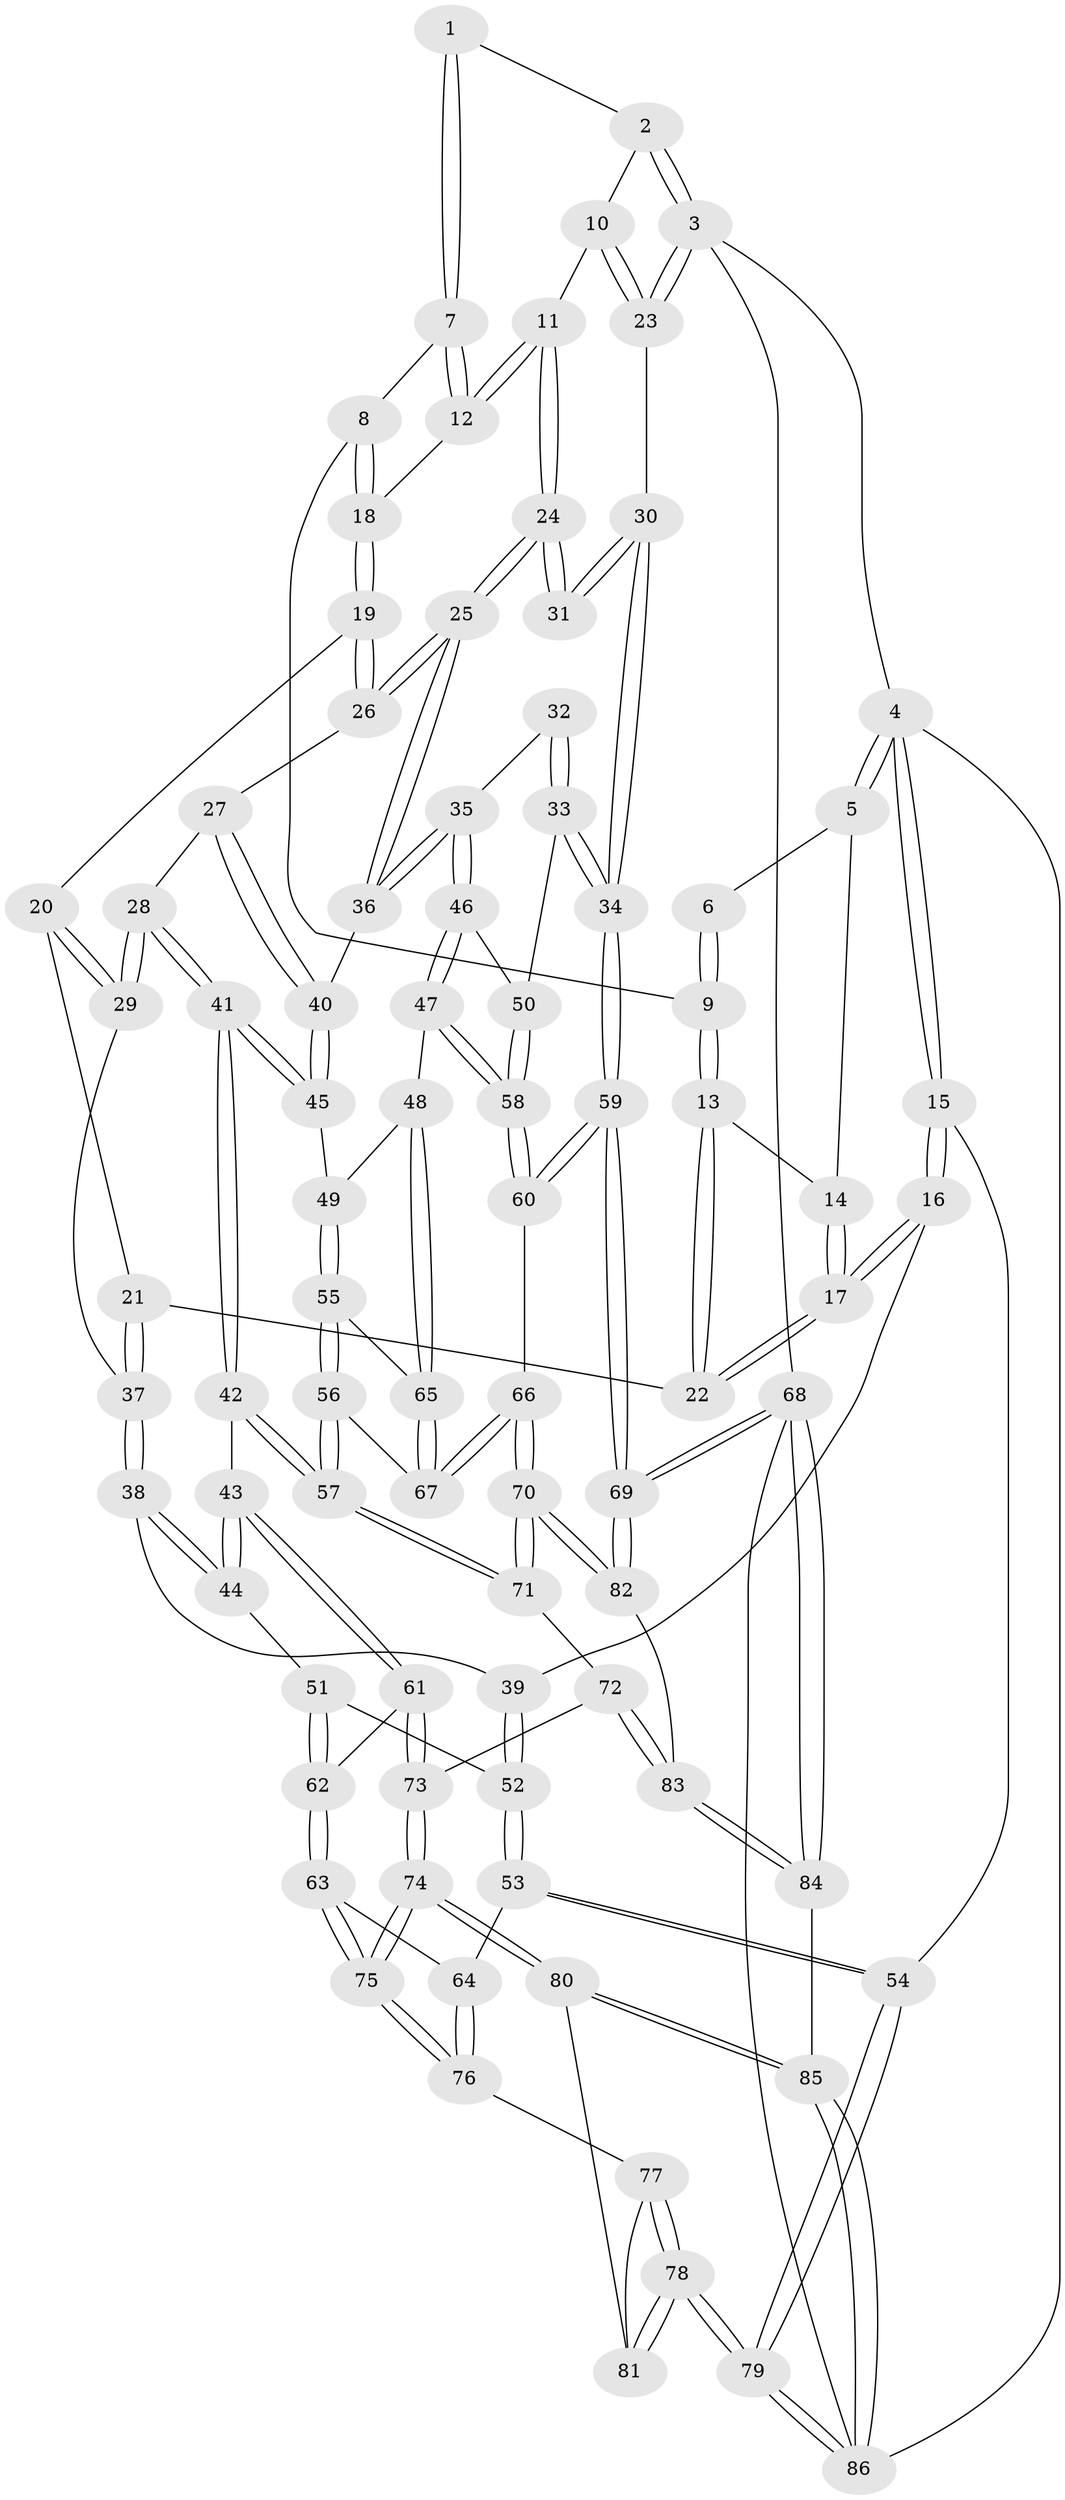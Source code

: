 // coarse degree distribution, {3: 0.1568627450980392, 4: 0.43137254901960786, 6: 0.0392156862745098, 5: 0.35294117647058826, 2: 0.0196078431372549}
// Generated by graph-tools (version 1.1) at 2025/42/03/06/25 10:42:34]
// undirected, 86 vertices, 212 edges
graph export_dot {
graph [start="1"]
  node [color=gray90,style=filled];
  1 [pos="+0.6429225507236872+0"];
  2 [pos="+0.8610065985207532+0"];
  3 [pos="+1+0"];
  4 [pos="+0+0"];
  5 [pos="+0.31597092674585053+0"];
  6 [pos="+0.3923704563552692+0"];
  7 [pos="+0.6498368267815526+0"];
  8 [pos="+0.49135870928024544+0.17943486524405453"];
  9 [pos="+0.46425085124855253+0.16813663947389193"];
  10 [pos="+0.8901959705473892+0.16046214169052758"];
  11 [pos="+0.7775017525811234+0.24328826707641216"];
  12 [pos="+0.7069660075543301+0.19769589159903841"];
  13 [pos="+0.309663625647752+0.23060261446663619"];
  14 [pos="+0.31247180119178114+0"];
  15 [pos="+0+0.2969848146240576"];
  16 [pos="+0+0.3105226018916906"];
  17 [pos="+0.05930063523538159+0.27904150866126665"];
  18 [pos="+0.5574103795515176+0.25711142247848706"];
  19 [pos="+0.5528607934151114+0.2679335579517067"];
  20 [pos="+0.48224851367685745+0.3104861872675892"];
  21 [pos="+0.3589848101604703+0.32913556902886854"];
  22 [pos="+0.298399233854581+0.24998527559532566"];
  23 [pos="+1+0.21904611775944563"];
  24 [pos="+0.7821295945920411+0.26487527292953733"];
  25 [pos="+0.7377319501142935+0.3716471760266736"];
  26 [pos="+0.5835281700567188+0.3610660623644555"];
  27 [pos="+0.5746837250829264+0.39979832958435674"];
  28 [pos="+0.5283573312685875+0.4621187402051798"];
  29 [pos="+0.5007998643022133+0.42975833762584925"];
  30 [pos="+1+0.42765142886503515"];
  31 [pos="+0.8285403735519669+0.2983109376877215"];
  32 [pos="+0.8455667310505917+0.34996987482284075"];
  33 [pos="+0.9413527900929974+0.49711628792166174"];
  34 [pos="+1+0.43731023709720535"];
  35 [pos="+0.856262547236082+0.48876226936654865"];
  36 [pos="+0.7330583942053162+0.4412829201346882"];
  37 [pos="+0.361372901920904+0.3705078281663921"];
  38 [pos="+0.3421692965220894+0.4445905618988367"];
  39 [pos="+0.09315855786928194+0.4224626750823078"];
  40 [pos="+0.7176742770307449+0.45881830957857217"];
  41 [pos="+0.5267068751361919+0.5129507669419632"];
  42 [pos="+0.4767534006108397+0.6156103608619387"];
  43 [pos="+0.42841054957415947+0.6137182143941629"];
  44 [pos="+0.35350205893524855+0.49446359103502396"];
  45 [pos="+0.7115755813365516+0.4708276623396585"];
  46 [pos="+0.8837502184721412+0.5063412771130208"];
  47 [pos="+0.7807458044636436+0.5977911548466827"];
  48 [pos="+0.7574856939966363+0.5997613112886673"];
  49 [pos="+0.7129989761530268+0.5246161358849716"];
  50 [pos="+0.9115926634642545+0.5090556907036538"];
  51 [pos="+0.16469843017067304+0.5356604969725782"];
  52 [pos="+0.14818734326319533+0.5276354950912546"];
  53 [pos="+0.07243013227414452+0.7125229168322581"];
  54 [pos="+0+0.7044291400579284"];
  55 [pos="+0.5780514547850287+0.6268102677190588"];
  56 [pos="+0.5695666905477801+0.6305519349230273"];
  57 [pos="+0.5020376166036381+0.6366891302069816"];
  58 [pos="+0.887326708716236+0.6787195982520319"];
  59 [pos="+1+0.8911124914427995"];
  60 [pos="+0.9153831282995711+0.7628216237168206"];
  61 [pos="+0.35874639782035334+0.660368196305084"];
  62 [pos="+0.3078967006207146+0.6814826599317305"];
  63 [pos="+0.2934732543113711+0.6983156963716375"];
  64 [pos="+0.09142976988006632+0.7249761230716395"];
  65 [pos="+0.7490547705241188+0.6141109332523583"];
  66 [pos="+0.7622349909433083+0.7901701007273154"];
  67 [pos="+0.7340221102390299+0.7080847038526287"];
  68 [pos="+1+1"];
  69 [pos="+1+0.9116519462499365"];
  70 [pos="+0.7104801087987551+0.8423373827219928"];
  71 [pos="+0.5197418898621821+0.6890482578188241"];
  72 [pos="+0.49107665420379837+0.8447754115585345"];
  73 [pos="+0.41554522866565075+0.8511316729350122"];
  74 [pos="+0.2887641072140883+0.9289552001777011"];
  75 [pos="+0.27728628033689723+0.8663213516468475"];
  76 [pos="+0.10832650372750866+0.7769035281112668"];
  77 [pos="+0.10583601995124944+0.8338195244603307"];
  78 [pos="+0+1"];
  79 [pos="+0+1"];
  80 [pos="+0.2864462916919317+0.9382018401926577"];
  81 [pos="+0.15712769443620056+0.9148920338350781"];
  82 [pos="+0.6862076059342164+0.9224606716311906"];
  83 [pos="+0.6305669240765548+1"];
  84 [pos="+0.6216604786406019+1"];
  85 [pos="+0.3533678388948655+1"];
  86 [pos="+0+1"];
  1 -- 2;
  1 -- 7;
  1 -- 7;
  2 -- 3;
  2 -- 3;
  2 -- 10;
  3 -- 4;
  3 -- 23;
  3 -- 23;
  3 -- 68;
  4 -- 5;
  4 -- 5;
  4 -- 15;
  4 -- 15;
  4 -- 86;
  5 -- 6;
  5 -- 14;
  6 -- 9;
  6 -- 9;
  7 -- 8;
  7 -- 12;
  7 -- 12;
  8 -- 9;
  8 -- 18;
  8 -- 18;
  9 -- 13;
  9 -- 13;
  10 -- 11;
  10 -- 23;
  10 -- 23;
  11 -- 12;
  11 -- 12;
  11 -- 24;
  11 -- 24;
  12 -- 18;
  13 -- 14;
  13 -- 22;
  13 -- 22;
  14 -- 17;
  14 -- 17;
  15 -- 16;
  15 -- 16;
  15 -- 54;
  16 -- 17;
  16 -- 17;
  16 -- 39;
  17 -- 22;
  17 -- 22;
  18 -- 19;
  18 -- 19;
  19 -- 20;
  19 -- 26;
  19 -- 26;
  20 -- 21;
  20 -- 29;
  20 -- 29;
  21 -- 22;
  21 -- 37;
  21 -- 37;
  23 -- 30;
  24 -- 25;
  24 -- 25;
  24 -- 31;
  24 -- 31;
  25 -- 26;
  25 -- 26;
  25 -- 36;
  25 -- 36;
  26 -- 27;
  27 -- 28;
  27 -- 40;
  27 -- 40;
  28 -- 29;
  28 -- 29;
  28 -- 41;
  28 -- 41;
  29 -- 37;
  30 -- 31;
  30 -- 31;
  30 -- 34;
  30 -- 34;
  32 -- 33;
  32 -- 33;
  32 -- 35;
  33 -- 34;
  33 -- 34;
  33 -- 50;
  34 -- 59;
  34 -- 59;
  35 -- 36;
  35 -- 36;
  35 -- 46;
  35 -- 46;
  36 -- 40;
  37 -- 38;
  37 -- 38;
  38 -- 39;
  38 -- 44;
  38 -- 44;
  39 -- 52;
  39 -- 52;
  40 -- 45;
  40 -- 45;
  41 -- 42;
  41 -- 42;
  41 -- 45;
  41 -- 45;
  42 -- 43;
  42 -- 57;
  42 -- 57;
  43 -- 44;
  43 -- 44;
  43 -- 61;
  43 -- 61;
  44 -- 51;
  45 -- 49;
  46 -- 47;
  46 -- 47;
  46 -- 50;
  47 -- 48;
  47 -- 58;
  47 -- 58;
  48 -- 49;
  48 -- 65;
  48 -- 65;
  49 -- 55;
  49 -- 55;
  50 -- 58;
  50 -- 58;
  51 -- 52;
  51 -- 62;
  51 -- 62;
  52 -- 53;
  52 -- 53;
  53 -- 54;
  53 -- 54;
  53 -- 64;
  54 -- 79;
  54 -- 79;
  55 -- 56;
  55 -- 56;
  55 -- 65;
  56 -- 57;
  56 -- 57;
  56 -- 67;
  57 -- 71;
  57 -- 71;
  58 -- 60;
  58 -- 60;
  59 -- 60;
  59 -- 60;
  59 -- 69;
  59 -- 69;
  60 -- 66;
  61 -- 62;
  61 -- 73;
  61 -- 73;
  62 -- 63;
  62 -- 63;
  63 -- 64;
  63 -- 75;
  63 -- 75;
  64 -- 76;
  64 -- 76;
  65 -- 67;
  65 -- 67;
  66 -- 67;
  66 -- 67;
  66 -- 70;
  66 -- 70;
  68 -- 69;
  68 -- 69;
  68 -- 84;
  68 -- 84;
  68 -- 86;
  69 -- 82;
  69 -- 82;
  70 -- 71;
  70 -- 71;
  70 -- 82;
  70 -- 82;
  71 -- 72;
  72 -- 73;
  72 -- 83;
  72 -- 83;
  73 -- 74;
  73 -- 74;
  74 -- 75;
  74 -- 75;
  74 -- 80;
  74 -- 80;
  75 -- 76;
  75 -- 76;
  76 -- 77;
  77 -- 78;
  77 -- 78;
  77 -- 81;
  78 -- 79;
  78 -- 79;
  78 -- 81;
  78 -- 81;
  79 -- 86;
  79 -- 86;
  80 -- 81;
  80 -- 85;
  80 -- 85;
  82 -- 83;
  83 -- 84;
  83 -- 84;
  84 -- 85;
  85 -- 86;
  85 -- 86;
}
